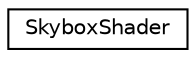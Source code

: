 digraph "Graphical Class Hierarchy"
{
  edge [fontname="Helvetica",fontsize="10",labelfontname="Helvetica",labelfontsize="10"];
  node [fontname="Helvetica",fontsize="10",shape=record];
  rankdir="LR";
  Node1 [label="SkyboxShader",height=0.2,width=0.4,color="black", fillcolor="white", style="filled",URL="$struct_skybox_shader.html"];
}
